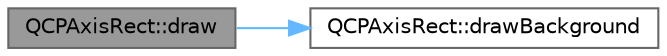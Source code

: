 digraph "QCPAxisRect::draw"
{
 // LATEX_PDF_SIZE
  bgcolor="transparent";
  edge [fontname=Helvetica,fontsize=10,labelfontname=Helvetica,labelfontsize=10];
  node [fontname=Helvetica,fontsize=10,shape=box,height=0.2,width=0.4];
  rankdir="LR";
  Node1 [label="QCPAxisRect::draw",height=0.2,width=0.4,color="gray40", fillcolor="grey60", style="filled", fontcolor="black",tooltip=" "];
  Node1 -> Node2 [color="steelblue1",style="solid"];
  Node2 [label="QCPAxisRect::drawBackground",height=0.2,width=0.4,color="grey40", fillcolor="white", style="filled",URL="$class_q_c_p_axis_rect.html#ab49d338d1ce74b476fcead5b32cf06dc",tooltip=" "];
}
